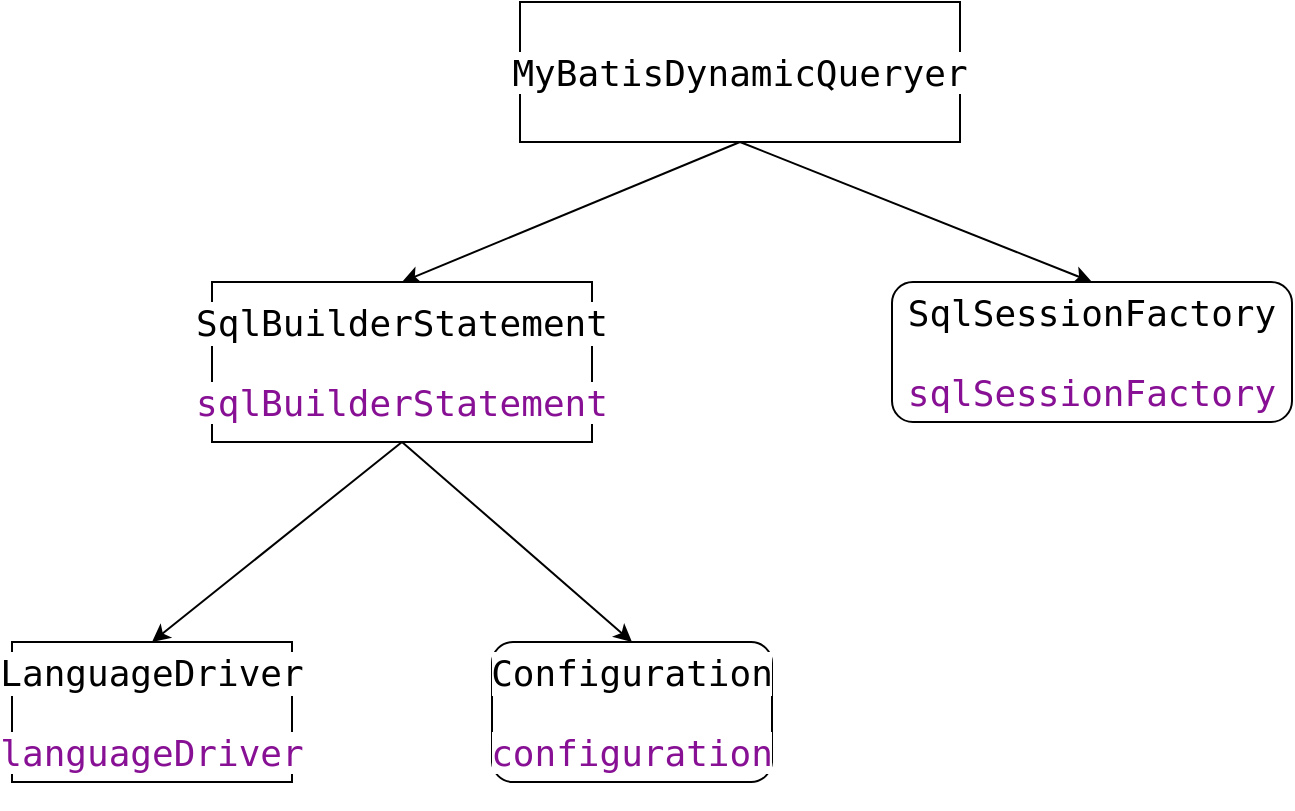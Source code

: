 <mxfile version="14.7.4" type="embed"><diagram id="sANdWi53w7MzKKCcenLM" name="类图"><mxGraphModel dx="686" dy="526" grid="1" gridSize="10" guides="1" tooltips="1" connect="1" arrows="1" fold="1" page="1" pageScale="1" pageWidth="827" pageHeight="1169" math="0" shadow="0"><root><mxCell id="_K0s_dDingPqgPI3_KjU-0"/><mxCell id="_K0s_dDingPqgPI3_KjU-1" parent="_K0s_dDingPqgPI3_KjU-0"/><mxCell id="_K0s_dDingPqgPI3_KjU-8" style="rounded=0;orthogonalLoop=1;jettySize=auto;html=1;exitX=0.5;exitY=1;exitDx=0;exitDy=0;entryX=0.5;entryY=0;entryDx=0;entryDy=0;" parent="_K0s_dDingPqgPI3_KjU-1" source="_K0s_dDingPqgPI3_KjU-2" target="_K0s_dDingPqgPI3_KjU-4" edge="1"><mxGeometry relative="1" as="geometry"/></mxCell><mxCell id="_K0s_dDingPqgPI3_KjU-9" style="edgeStyle=none;rounded=0;orthogonalLoop=1;jettySize=auto;html=1;exitX=0.5;exitY=1;exitDx=0;exitDy=0;entryX=0.5;entryY=0;entryDx=0;entryDy=0;" parent="_K0s_dDingPqgPI3_KjU-1" source="_K0s_dDingPqgPI3_KjU-2" target="_K0s_dDingPqgPI3_KjU-3" edge="1"><mxGeometry relative="1" as="geometry"/></mxCell><mxCell id="_K0s_dDingPqgPI3_KjU-2" value="&lt;pre style=&quot;background-color: #ffffff ; color: #080808 ; font-family: &amp;quot;jetbrains mono&amp;quot; , monospace ; font-size: 13.5pt&quot;&gt;&lt;span style=&quot;color: #000000&quot;&gt;MyBatisDynamicQueryer&lt;/span&gt;&lt;/pre&gt;" style="rounded=0;whiteSpace=wrap;html=1;" parent="_K0s_dDingPqgPI3_KjU-1" vertex="1"><mxGeometry x="304" y="100" width="220" height="70" as="geometry"/></mxCell><mxCell id="_K0s_dDingPqgPI3_KjU-3" value="&lt;pre style=&quot;background-color: #ffffff ; color: #080808 ; font-family: &amp;#34;jetbrains mono&amp;#34; , monospace ; font-size: 13.5pt&quot;&gt;&lt;span style=&quot;color: #000000&quot;&gt;SqlSessionFactory&lt;/span&gt;&lt;/pre&gt;&lt;pre style=&quot;background-color: #ffffff ; color: #080808 ; font-family: &amp;#34;jetbrains mono&amp;#34; , monospace ; font-size: 13.5pt&quot;&gt;&lt;pre style=&quot;font-family: &amp;#34;jetbrains mono&amp;#34; , monospace ; font-size: 13.5pt&quot;&gt;&lt;span style=&quot;color: #871094&quot;&gt;sqlSessionFactory&lt;/span&gt;&lt;/pre&gt;&lt;/pre&gt;" style="rounded=1;whiteSpace=wrap;html=1;" parent="_K0s_dDingPqgPI3_KjU-1" vertex="1"><mxGeometry x="490" y="240" width="200" height="70" as="geometry"/></mxCell><mxCell id="_K0s_dDingPqgPI3_KjU-10" style="edgeStyle=none;rounded=0;orthogonalLoop=1;jettySize=auto;html=1;exitX=0.5;exitY=1;exitDx=0;exitDy=0;entryX=0.5;entryY=0;entryDx=0;entryDy=0;" parent="_K0s_dDingPqgPI3_KjU-1" source="_K0s_dDingPqgPI3_KjU-4" target="_K0s_dDingPqgPI3_KjU-7" edge="1"><mxGeometry relative="1" as="geometry"/></mxCell><mxCell id="_K0s_dDingPqgPI3_KjU-11" style="edgeStyle=none;rounded=0;orthogonalLoop=1;jettySize=auto;html=1;exitX=0.5;exitY=1;exitDx=0;exitDy=0;entryX=0.5;entryY=0;entryDx=0;entryDy=0;" parent="_K0s_dDingPqgPI3_KjU-1" source="_K0s_dDingPqgPI3_KjU-4" target="_K0s_dDingPqgPI3_KjU-5" edge="1"><mxGeometry relative="1" as="geometry"/></mxCell><mxCell id="_K0s_dDingPqgPI3_KjU-4" value="&lt;pre style=&quot;background-color: #ffffff ; color: #080808 ; font-family: &amp;#34;jetbrains mono&amp;#34; , monospace ; font-size: 13.5pt&quot;&gt;&lt;span style=&quot;color: #000000&quot;&gt;SqlBuilderStatement&lt;/span&gt;&lt;/pre&gt;&lt;pre style=&quot;background-color: #ffffff ; color: #080808 ; font-family: &amp;#34;jetbrains mono&amp;#34; , monospace ; font-size: 13.5pt&quot;&gt;&lt;pre style=&quot;font-family: &amp;#34;jetbrains mono&amp;#34; , monospace ; font-size: 13.5pt&quot;&gt;&lt;span style=&quot;color: #871094&quot;&gt;sqlBuilderStatement&lt;/span&gt;&lt;/pre&gt;&lt;/pre&gt;" style="rounded=0;whiteSpace=wrap;html=1;" parent="_K0s_dDingPqgPI3_KjU-1" vertex="1"><mxGeometry x="150" y="240" width="190" height="80" as="geometry"/></mxCell><mxCell id="_K0s_dDingPqgPI3_KjU-5" value="&lt;pre style=&quot;background-color: #ffffff ; color: #080808 ; font-family: &amp;#34;jetbrains mono&amp;#34; , monospace ; font-size: 13.5pt&quot;&gt;&lt;span style=&quot;color: #000000&quot;&gt;Configuration&lt;/span&gt;&lt;/pre&gt;&lt;pre style=&quot;background-color: #ffffff ; color: #080808 ; font-family: &amp;#34;jetbrains mono&amp;#34; , monospace ; font-size: 13.5pt&quot;&gt;&lt;pre style=&quot;font-family: &amp;#34;jetbrains mono&amp;#34; , monospace ; font-size: 13.5pt&quot;&gt;&lt;span style=&quot;color: #871094&quot;&gt;configuration&lt;/span&gt;&lt;/pre&gt;&lt;/pre&gt;" style="rounded=1;whiteSpace=wrap;html=1;" parent="_K0s_dDingPqgPI3_KjU-1" vertex="1"><mxGeometry x="290" y="420" width="140" height="70" as="geometry"/></mxCell><mxCell id="_K0s_dDingPqgPI3_KjU-7" value="&lt;pre style=&quot;background-color: #ffffff ; color: #080808 ; font-family: &amp;#34;jetbrains mono&amp;#34; , monospace ; font-size: 13.5pt&quot;&gt;&lt;span style=&quot;color: #000000&quot;&gt;LanguageDriver&lt;/span&gt;&lt;/pre&gt;&lt;pre style=&quot;background-color: #ffffff ; color: #080808 ; font-family: &amp;#34;jetbrains mono&amp;#34; , monospace ; font-size: 13.5pt&quot;&gt;&lt;pre style=&quot;font-family: &amp;#34;jetbrains mono&amp;#34; , monospace ; font-size: 13.5pt&quot;&gt;&lt;span style=&quot;color: #871094&quot;&gt;languageDriver&lt;/span&gt;&lt;/pre&gt;&lt;/pre&gt;" style="rounded=0;whiteSpace=wrap;html=1;" parent="_K0s_dDingPqgPI3_KjU-1" vertex="1"><mxGeometry x="50" y="420" width="140" height="70" as="geometry"/></mxCell></root></mxGraphModel></diagram></mxfile>